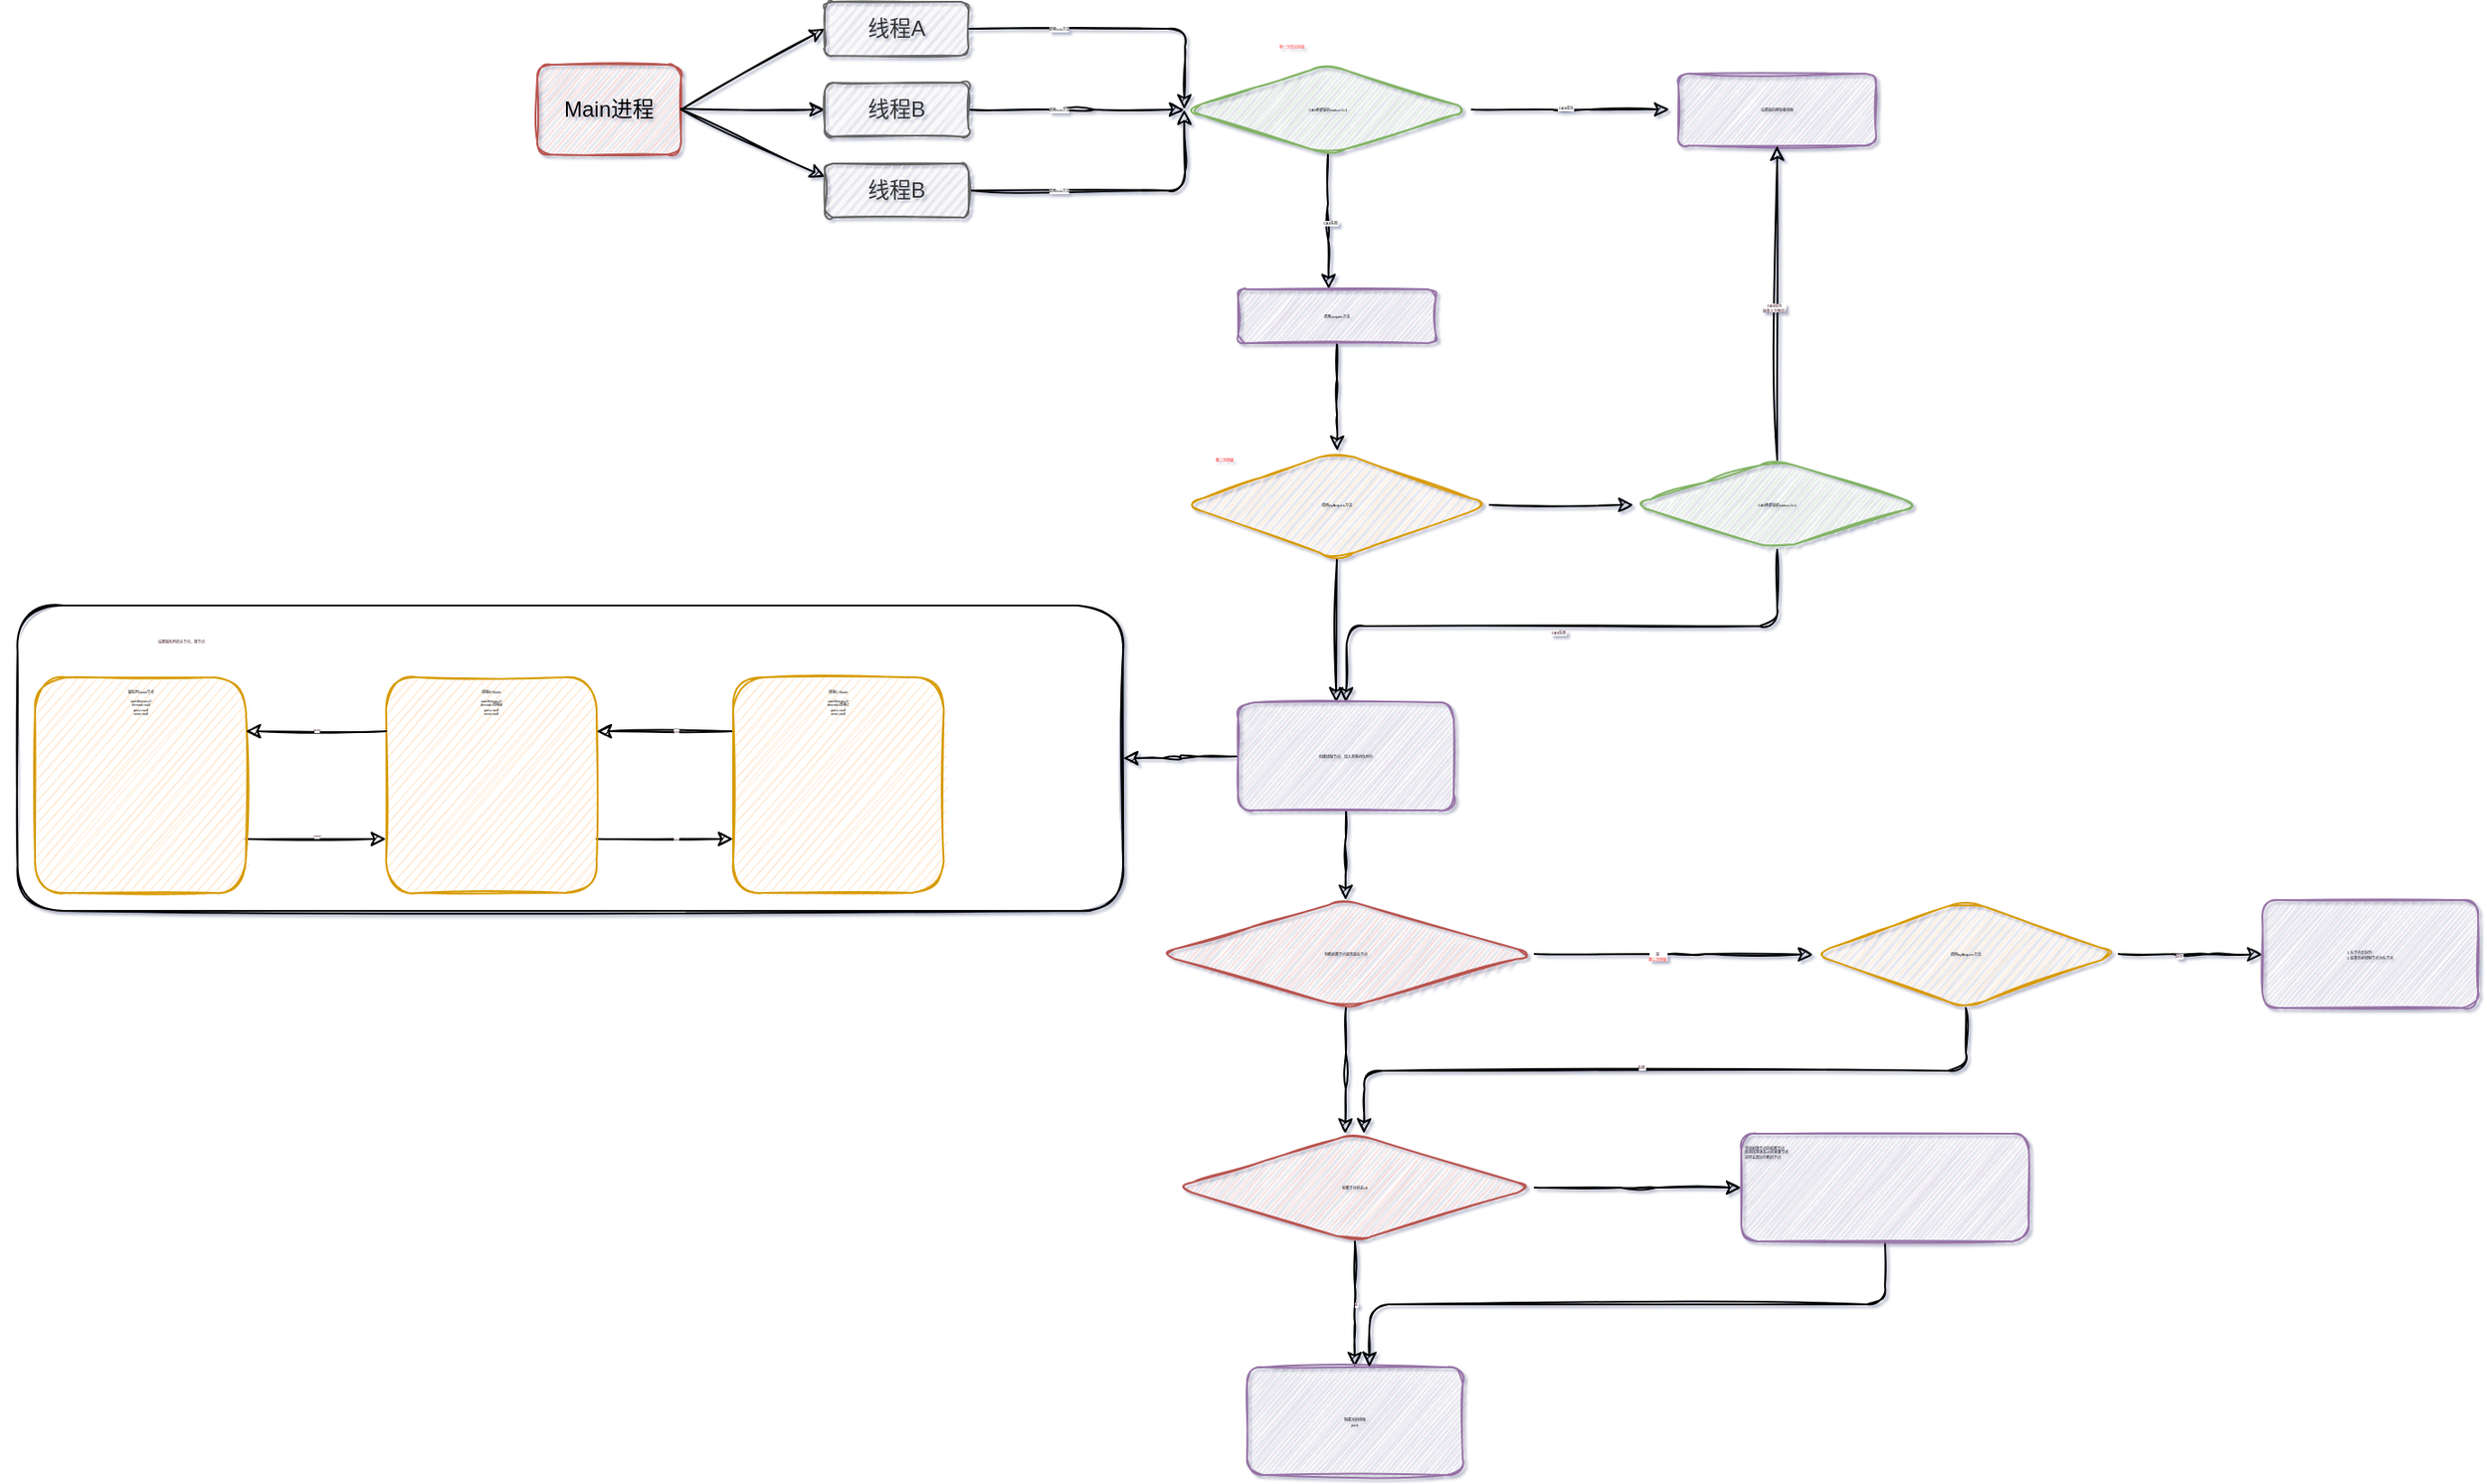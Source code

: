 <mxfile version="17.1.5" type="device"><diagram id="RERYdWSrydjM7Xz_bRy-" name="Page-1"><mxGraphModel dx="1661" dy="691" grid="0" gridSize="10" guides="1" tooltips="1" connect="1" arrows="1" fold="1" page="0" pageScale="1" pageWidth="690" pageHeight="980" background="#ffffff" math="0" shadow="1"><root><mxCell id="0"/><mxCell id="1" parent="0"/><mxCell id="mI43JhcppY5amAcJXCWa-1" value="Main进程" style="rounded=1;whiteSpace=wrap;html=1;sketch=1;fillColor=#f8cecc;strokeColor=#b85450;" vertex="1" parent="1"><mxGeometry x="10" y="205" width="80" height="50" as="geometry"/></mxCell><mxCell id="mI43JhcppY5amAcJXCWa-2" value="" style="endArrow=classic;html=1;rounded=1;entryX=0;entryY=0.5;entryDx=0;entryDy=0;sketch=1;" edge="1" parent="1" target="mI43JhcppY5amAcJXCWa-7"><mxGeometry width="50" height="50" relative="1" as="geometry"><mxPoint x="90" y="230" as="sourcePoint"/><mxPoint x="170" y="200" as="targetPoint"/></mxGeometry></mxCell><mxCell id="mI43JhcppY5amAcJXCWa-3" value="" style="endArrow=classic;html=1;rounded=1;sketch=1;" edge="1" parent="1"><mxGeometry width="50" height="50" relative="1" as="geometry"><mxPoint x="90" y="229.52" as="sourcePoint"/><mxPoint x="170" y="230" as="targetPoint"/></mxGeometry></mxCell><mxCell id="mI43JhcppY5amAcJXCWa-6" value="" style="endArrow=classic;html=1;rounded=1;entryX=0;entryY=0.25;entryDx=0;entryDy=0;sketch=1;" edge="1" parent="1" target="mI43JhcppY5amAcJXCWa-11"><mxGeometry width="50" height="50" relative="1" as="geometry"><mxPoint x="90" y="230" as="sourcePoint"/><mxPoint x="170" y="260" as="targetPoint"/></mxGeometry></mxCell><mxCell id="mI43JhcppY5amAcJXCWa-19" style="edgeStyle=orthogonalEdgeStyle;rounded=1;orthogonalLoop=1;jettySize=auto;html=1;exitX=1;exitY=0.5;exitDx=0;exitDy=0;entryX=0;entryY=0.5;entryDx=0;entryDy=0;fontSize=2;fontColor=default;sketch=1;" edge="1" parent="1" source="mI43JhcppY5amAcJXCWa-7"><mxGeometry relative="1" as="geometry"><mxPoint x="370" y="230" as="targetPoint"/></mxGeometry></mxCell><mxCell id="mI43JhcppY5amAcJXCWa-26" value="&lt;font color=&quot;#000000&quot;&gt;调用lock方法&lt;/font&gt;" style="edgeLabel;html=1;align=center;verticalAlign=middle;resizable=0;points=[];fontSize=2;fontColor=#FF3333;sketch=1;rounded=1;" vertex="1" connectable="0" parent="mI43JhcppY5amAcJXCWa-19"><mxGeometry x="-0.394" relative="1" as="geometry"><mxPoint as="offset"/></mxGeometry></mxCell><mxCell id="mI43JhcppY5amAcJXCWa-7" value="线程A" style="rounded=1;whiteSpace=wrap;html=1;sketch=1;fillColor=#f5f5f5;fontColor=#333333;strokeColor=#666666;" vertex="1" parent="1"><mxGeometry x="170" y="170" width="80" height="30" as="geometry"/></mxCell><mxCell id="mI43JhcppY5amAcJXCWa-9" style="edgeStyle=orthogonalEdgeStyle;rounded=1;orthogonalLoop=1;jettySize=auto;html=1;exitX=0.5;exitY=1;exitDx=0;exitDy=0;sketch=1;" edge="1" parent="1" source="mI43JhcppY5amAcJXCWa-7" target="mI43JhcppY5amAcJXCWa-7"><mxGeometry relative="1" as="geometry"/></mxCell><mxCell id="mI43JhcppY5amAcJXCWa-14" style="edgeStyle=orthogonalEdgeStyle;rounded=1;orthogonalLoop=1;jettySize=auto;html=1;exitX=1;exitY=0.5;exitDx=0;exitDy=0;entryX=0;entryY=0.5;entryDx=0;entryDy=0;sketch=1;" edge="1" parent="1" source="mI43JhcppY5amAcJXCWa-10"><mxGeometry relative="1" as="geometry"><mxPoint x="370" y="230" as="targetPoint"/></mxGeometry></mxCell><mxCell id="mI43JhcppY5amAcJXCWa-10" value="线程B" style="rounded=1;whiteSpace=wrap;html=1;sketch=1;fillColor=#f5f5f5;fontColor=#333333;strokeColor=#666666;" vertex="1" parent="1"><mxGeometry x="170" y="215" width="80" height="30" as="geometry"/></mxCell><mxCell id="mI43JhcppY5amAcJXCWa-18" style="edgeStyle=orthogonalEdgeStyle;rounded=1;orthogonalLoop=1;jettySize=auto;html=1;exitX=1;exitY=0.5;exitDx=0;exitDy=0;entryX=0;entryY=0.5;entryDx=0;entryDy=0;fontSize=2;fontColor=default;sketch=1;" edge="1" parent="1" source="mI43JhcppY5amAcJXCWa-11"><mxGeometry relative="1" as="geometry"><mxPoint x="370" y="230" as="targetPoint"/></mxGeometry></mxCell><mxCell id="mI43JhcppY5amAcJXCWa-11" value="线程B" style="rounded=1;whiteSpace=wrap;html=1;sketch=1;fillColor=#f5f5f5;fontColor=#333333;strokeColor=#666666;" vertex="1" parent="1"><mxGeometry x="170" y="260" width="80" height="30" as="geometry"/></mxCell><mxCell id="mI43JhcppY5amAcJXCWa-21" style="edgeStyle=orthogonalEdgeStyle;rounded=1;orthogonalLoop=1;jettySize=auto;html=1;exitX=1;exitY=0.5;exitDx=0;exitDy=0;fontSize=2;fontColor=default;sketch=1;" edge="1" parent="1" source="mI43JhcppY5amAcJXCWa-20"><mxGeometry relative="1" as="geometry"><mxPoint x="640" y="229.857" as="targetPoint"/></mxGeometry></mxCell><mxCell id="mI43JhcppY5amAcJXCWa-22" value="CAS成功" style="edgeLabel;html=1;align=center;verticalAlign=middle;resizable=0;points=[];fontSize=2;fontColor=default;sketch=1;rounded=1;" vertex="1" connectable="0" parent="mI43JhcppY5amAcJXCWa-21"><mxGeometry x="-0.059" y="1" relative="1" as="geometry"><mxPoint as="offset"/></mxGeometry></mxCell><mxCell id="mI43JhcppY5amAcJXCWa-23" value="CAS失败" style="edgeStyle=orthogonalEdgeStyle;rounded=1;orthogonalLoop=1;jettySize=auto;html=1;exitX=0.5;exitY=1;exitDx=0;exitDy=0;fontSize=2;fontColor=default;sketch=1;" edge="1" parent="1" source="mI43JhcppY5amAcJXCWa-20"><mxGeometry relative="1" as="geometry"><mxPoint x="450.429" y="330" as="targetPoint"/></mxGeometry></mxCell><mxCell id="mI43JhcppY5amAcJXCWa-20" value="CAS更新锁的status 0=1" style="rhombus;whiteSpace=wrap;html=1;fontSize=2;sketch=1;rounded=1;fillColor=#d5e8d4;strokeColor=#82b366;" vertex="1" parent="1"><mxGeometry x="370" y="205" width="160" height="50" as="geometry"/></mxCell><mxCell id="mI43JhcppY5amAcJXCWa-24" value="设置锁的拥有者线程" style="rounded=1;whiteSpace=wrap;html=1;fontSize=2;sketch=1;fillColor=#e1d5e7;strokeColor=#9673a6;" vertex="1" parent="1"><mxGeometry x="645" y="210" width="110" height="40" as="geometry"/></mxCell><mxCell id="mI43JhcppY5amAcJXCWa-25" value="第一次尝试抢锁" style="text;html=1;strokeColor=none;fillColor=none;align=center;verticalAlign=middle;whiteSpace=wrap;rounded=1;fontSize=2;fontColor=#FF3333;sketch=1;" vertex="1" parent="1"><mxGeometry x="380" y="180" width="100" height="30" as="geometry"/></mxCell><mxCell id="mI43JhcppY5amAcJXCWa-32" value="&lt;font color=&quot;#000000&quot;&gt;调用lock方法&lt;/font&gt;" style="edgeLabel;html=1;align=center;verticalAlign=middle;resizable=0;points=[];fontSize=2;fontColor=#FF3333;sketch=1;rounded=1;" vertex="1" connectable="0" parent="1"><mxGeometry x="300.004" y="230" as="geometry"/></mxCell><mxCell id="mI43JhcppY5amAcJXCWa-33" value="&lt;font color=&quot;#000000&quot;&gt;调用lock方法&lt;/font&gt;" style="edgeLabel;html=1;align=center;verticalAlign=middle;resizable=0;points=[];fontSize=2;fontColor=#FF3333;sketch=1;rounded=1;" vertex="1" connectable="0" parent="1"><mxGeometry x="300.004" y="275" as="geometry"/></mxCell><mxCell id="mI43JhcppY5amAcJXCWa-36" style="edgeStyle=orthogonalEdgeStyle;rounded=1;orthogonalLoop=1;jettySize=auto;html=1;exitX=0.5;exitY=1;exitDx=0;exitDy=0;fontSize=2;fontColor=#33001A;sketch=1;" edge="1" parent="1" source="mI43JhcppY5amAcJXCWa-35"><mxGeometry relative="1" as="geometry"><mxPoint x="455.19" y="420" as="targetPoint"/></mxGeometry></mxCell><mxCell id="mI43JhcppY5amAcJXCWa-35" value="调用acquire方法" style="rounded=1;whiteSpace=wrap;html=1;fontSize=2;sketch=1;fillColor=#e1d5e7;strokeColor=#9673a6;" vertex="1" parent="1"><mxGeometry x="400" y="330" width="110" height="30" as="geometry"/></mxCell><mxCell id="mI43JhcppY5amAcJXCWa-44" style="edgeStyle=orthogonalEdgeStyle;rounded=1;orthogonalLoop=1;jettySize=auto;html=1;exitX=1;exitY=0.5;exitDx=0;exitDy=0;entryX=0;entryY=0.5;entryDx=0;entryDy=0;fontSize=2;fontColor=#33001A;sketch=1;" edge="1" parent="1" source="mI43JhcppY5amAcJXCWa-38" target="mI43JhcppY5amAcJXCWa-43"><mxGeometry relative="1" as="geometry"/></mxCell><mxCell id="mI43JhcppY5amAcJXCWa-47" style="edgeStyle=orthogonalEdgeStyle;rounded=1;orthogonalLoop=1;jettySize=auto;html=1;exitX=0.5;exitY=1;exitDx=0;exitDy=0;fontSize=2;fontColor=#33001A;sketch=1;" edge="1" parent="1" source="mI43JhcppY5amAcJXCWa-38"><mxGeometry relative="1" as="geometry"><mxPoint x="454.526" y="560" as="targetPoint"/></mxGeometry></mxCell><mxCell id="mI43JhcppY5amAcJXCWa-38" value="调用tryAcquire方法" style="rhombus;whiteSpace=wrap;html=1;fontSize=2;sketch=1;rounded=1;fillColor=#ffe6cc;strokeColor=#d79b00;" vertex="1" parent="1"><mxGeometry x="370" y="420" width="170" height="60" as="geometry"/></mxCell><mxCell id="mI43JhcppY5amAcJXCWa-45" style="edgeStyle=orthogonalEdgeStyle;rounded=1;orthogonalLoop=1;jettySize=auto;html=1;exitX=0.5;exitY=0;exitDx=0;exitDy=0;entryX=0.5;entryY=1;entryDx=0;entryDy=0;fontSize=2;fontColor=#33001A;sketch=1;" edge="1" parent="1" source="mI43JhcppY5amAcJXCWa-43" target="mI43JhcppY5amAcJXCWa-24"><mxGeometry relative="1" as="geometry"/></mxCell><mxCell id="mI43JhcppY5amAcJXCWa-46" value="CAS成功&lt;br&gt;锁重入次数加1" style="edgeLabel;html=1;align=center;verticalAlign=middle;resizable=0;points=[];fontSize=2;fontColor=#33001A;sketch=1;rounded=1;" vertex="1" connectable="0" parent="mI43JhcppY5amAcJXCWa-45"><mxGeometry x="-0.021" y="2" relative="1" as="geometry"><mxPoint as="offset"/></mxGeometry></mxCell><mxCell id="mI43JhcppY5amAcJXCWa-48" style="edgeStyle=orthogonalEdgeStyle;rounded=1;orthogonalLoop=1;jettySize=auto;html=1;exitX=0.5;exitY=1;exitDx=0;exitDy=0;fontSize=2;fontColor=#33001A;sketch=1;" edge="1" parent="1" source="mI43JhcppY5amAcJXCWa-43"><mxGeometry relative="1" as="geometry"><mxPoint x="460.0" y="560" as="targetPoint"/></mxGeometry></mxCell><mxCell id="mI43JhcppY5amAcJXCWa-50" value="CAS失败" style="edgeLabel;html=1;align=center;verticalAlign=middle;resizable=0;points=[];fontSize=2;fontColor=#33001A;sketch=1;rounded=1;" vertex="1" connectable="0" parent="mI43JhcppY5amAcJXCWa-48"><mxGeometry x="0.018" y="3" relative="1" as="geometry"><mxPoint as="offset"/></mxGeometry></mxCell><mxCell id="mI43JhcppY5amAcJXCWa-43" value="CAS更新锁的status 0=1" style="rhombus;whiteSpace=wrap;html=1;fontSize=2;sketch=1;rounded=1;fillColor=#d5e8d4;strokeColor=#82b366;" vertex="1" parent="1"><mxGeometry x="620" y="425" width="160" height="50" as="geometry"/></mxCell><mxCell id="mI43JhcppY5amAcJXCWa-64" style="edgeStyle=orthogonalEdgeStyle;rounded=1;orthogonalLoop=1;jettySize=auto;html=1;exitX=0.5;exitY=1;exitDx=0;exitDy=0;fontSize=2;fontColor=#33001A;sketch=1;" edge="1" parent="1" source="mI43JhcppY5amAcJXCWa-63"><mxGeometry relative="1" as="geometry"><mxPoint x="459.789" y="670" as="targetPoint"/></mxGeometry></mxCell><mxCell id="mI43JhcppY5amAcJXCWa-115" style="edgeStyle=orthogonalEdgeStyle;rounded=1;sketch=1;orthogonalLoop=1;jettySize=auto;html=1;exitX=0;exitY=0.5;exitDx=0;exitDy=0;entryX=1;entryY=0.5;entryDx=0;entryDy=0;fontSize=2;fontColor=#FF0000;" edge="1" parent="1" source="mI43JhcppY5amAcJXCWa-63" target="mI43JhcppY5amAcJXCWa-53"><mxGeometry relative="1" as="geometry"/></mxCell><mxCell id="mI43JhcppY5amAcJXCWa-63" value="创建线程节点，加入到等待队列中" style="rounded=1;whiteSpace=wrap;html=1;fontSize=2;sketch=1;fillColor=#e1d5e7;strokeColor=#9673a6;" vertex="1" parent="1"><mxGeometry x="400" y="560" width="120" height="60" as="geometry"/></mxCell><mxCell id="mI43JhcppY5amAcJXCWa-74" style="edgeStyle=orthogonalEdgeStyle;rounded=1;orthogonalLoop=1;jettySize=auto;html=1;exitX=1;exitY=0.5;exitDx=0;exitDy=0;fontSize=2;fontColor=#33001A;sketch=1;" edge="1" parent="1" source="mI43JhcppY5amAcJXCWa-66"><mxGeometry relative="1" as="geometry"><mxPoint x="720" y="700.263" as="targetPoint"/><Array as="points"><mxPoint x="650" y="700"/><mxPoint x="650" y="700"/></Array></mxGeometry></mxCell><mxCell id="mI43JhcppY5amAcJXCWa-78" value="是&lt;br&gt;&lt;font color=&quot;#ff0000&quot;&gt;第三次抢锁&lt;/font&gt;" style="edgeLabel;html=1;align=center;verticalAlign=middle;resizable=0;points=[];fontSize=2;fontColor=#33001A;sketch=1;rounded=1;" vertex="1" connectable="0" parent="mI43JhcppY5amAcJXCWa-74"><mxGeometry x="-0.123" y="-1" relative="1" as="geometry"><mxPoint as="offset"/></mxGeometry></mxCell><mxCell id="mI43JhcppY5amAcJXCWa-83" style="edgeStyle=orthogonalEdgeStyle;rounded=1;orthogonalLoop=1;jettySize=auto;html=1;exitX=0.5;exitY=1;exitDx=0;exitDy=0;fontSize=2;fontColor=#33001A;sketch=1;" edge="1" parent="1" source="mI43JhcppY5amAcJXCWa-66"><mxGeometry relative="1" as="geometry"><mxPoint x="459.609" y="800" as="targetPoint"/></mxGeometry></mxCell><mxCell id="mI43JhcppY5amAcJXCWa-66" value="判断前置节点是否是头节点&lt;br&gt;" style="rhombus;whiteSpace=wrap;html=1;fontSize=2;sketch=1;rounded=1;fillColor=#f8cecc;strokeColor=#b85450;" vertex="1" parent="1"><mxGeometry x="355" y="670" width="210" height="60" as="geometry"/></mxCell><mxCell id="mI43JhcppY5amAcJXCWa-71" style="edgeStyle=orthogonalEdgeStyle;rounded=1;orthogonalLoop=1;jettySize=auto;html=1;exitX=0.5;exitY=1;exitDx=0;exitDy=0;fontSize=2;fontColor=#33001A;sketch=1;" edge="1" parent="1" source="mI43JhcppY5amAcJXCWa-38" target="mI43JhcppY5amAcJXCWa-38"><mxGeometry relative="1" as="geometry"/></mxCell><mxCell id="mI43JhcppY5amAcJXCWa-72" value="第二次抢锁" style="text;html=1;strokeColor=none;fillColor=none;align=center;verticalAlign=middle;whiteSpace=wrap;rounded=1;fontSize=2;fontColor=#FF0000;sketch=1;" vertex="1" parent="1"><mxGeometry x="355" y="410" width="75" height="30" as="geometry"/></mxCell><mxCell id="mI43JhcppY5amAcJXCWa-80" style="edgeStyle=orthogonalEdgeStyle;rounded=1;orthogonalLoop=1;jettySize=auto;html=1;exitX=1;exitY=0.5;exitDx=0;exitDy=0;fontSize=2;fontColor=#33001A;sketch=1;" edge="1" parent="1" source="mI43JhcppY5amAcJXCWa-75"><mxGeometry relative="1" as="geometry"><mxPoint x="970" y="700.263" as="targetPoint"/></mxGeometry></mxCell><mxCell id="mI43JhcppY5amAcJXCWa-82" value="成功" style="edgeLabel;html=1;align=center;verticalAlign=middle;resizable=0;points=[];fontSize=2;fontColor=#33001A;sketch=1;rounded=1;" vertex="1" connectable="0" parent="mI43JhcppY5amAcJXCWa-80"><mxGeometry x="-0.192" y="-1" relative="1" as="geometry"><mxPoint as="offset"/></mxGeometry></mxCell><mxCell id="mI43JhcppY5amAcJXCWa-84" style="edgeStyle=orthogonalEdgeStyle;rounded=1;orthogonalLoop=1;jettySize=auto;html=1;exitX=0.5;exitY=1;exitDx=0;exitDy=0;fontSize=2;fontColor=#33001A;sketch=1;" edge="1" parent="1" source="mI43JhcppY5amAcJXCWa-75"><mxGeometry relative="1" as="geometry"><mxPoint x="470" y="800" as="targetPoint"/></mxGeometry></mxCell><mxCell id="mI43JhcppY5amAcJXCWa-85" value="失败" style="edgeLabel;html=1;align=center;verticalAlign=middle;resizable=0;points=[];fontSize=2;fontColor=#33001A;sketch=1;rounded=1;" vertex="1" connectable="0" parent="mI43JhcppY5amAcJXCWa-84"><mxGeometry x="0.071" y="-2" relative="1" as="geometry"><mxPoint as="offset"/></mxGeometry></mxCell><mxCell id="mI43JhcppY5amAcJXCWa-75" value="调用tryAcquire方法" style="rhombus;whiteSpace=wrap;html=1;fontSize=2;sketch=1;rounded=1;fillColor=#ffe6cc;strokeColor=#d79b00;" vertex="1" parent="1"><mxGeometry x="720" y="670" width="170" height="60" as="geometry"/></mxCell><mxCell id="mI43JhcppY5amAcJXCWa-81" value="&lt;div style=&quot;text-align: left&quot;&gt;&lt;span&gt;1.头节点出队列&lt;/span&gt;&lt;/div&gt;&lt;div style=&quot;text-align: left&quot;&gt;&lt;span&gt;2.设置当前线程节点为头节点&lt;/span&gt;&lt;/div&gt;" style="rounded=1;whiteSpace=wrap;html=1;fontSize=2;sketch=1;fillColor=#e1d5e7;strokeColor=#9673a6;" vertex="1" parent="1"><mxGeometry x="970" y="670" width="120" height="60" as="geometry"/></mxCell><mxCell id="mI43JhcppY5amAcJXCWa-89" value="是" style="edgeStyle=orthogonalEdgeStyle;rounded=1;orthogonalLoop=1;jettySize=auto;html=1;exitX=0.5;exitY=1;exitDx=0;exitDy=0;fontSize=2;fontColor=#33001A;sketch=1;" edge="1" parent="1" source="mI43JhcppY5amAcJXCWa-87"><mxGeometry relative="1" as="geometry"><mxPoint x="464.826" y="930" as="targetPoint"/></mxGeometry></mxCell><mxCell id="mI43JhcppY5amAcJXCWa-94" style="edgeStyle=orthogonalEdgeStyle;rounded=1;orthogonalLoop=1;jettySize=auto;html=1;exitX=1;exitY=0.5;exitDx=0;exitDy=0;fontSize=2;fontColor=#33001A;sketch=1;" edge="1" parent="1" source="mI43JhcppY5amAcJXCWa-87"><mxGeometry relative="1" as="geometry"><mxPoint x="680" y="830" as="targetPoint"/></mxGeometry></mxCell><mxCell id="mI43JhcppY5amAcJXCWa-87" value="前置节点状态&amp;lt;0" style="rhombus;whiteSpace=wrap;html=1;fontSize=2;sketch=1;rounded=1;fillColor=#f8cecc;strokeColor=#b85450;" vertex="1" parent="1"><mxGeometry x="365" y="800" width="200" height="60" as="geometry"/></mxCell><mxCell id="mI43JhcppY5amAcJXCWa-90" value="阻塞当前线程&lt;br&gt;park" style="rounded=1;whiteSpace=wrap;html=1;fontSize=2;sketch=1;fillColor=#e1d5e7;strokeColor=#9673a6;" vertex="1" parent="1"><mxGeometry x="405" y="930" width="120" height="60" as="geometry"/></mxCell><mxCell id="mI43JhcppY5amAcJXCWa-96" style="edgeStyle=orthogonalEdgeStyle;rounded=1;orthogonalLoop=1;jettySize=auto;html=1;exitX=0.5;exitY=1;exitDx=0;exitDy=0;fontSize=2;fontColor=#33001A;sketch=1;" edge="1" parent="1" source="mI43JhcppY5amAcJXCWa-95"><mxGeometry relative="1" as="geometry"><mxPoint x="473" y="930" as="targetPoint"/></mxGeometry></mxCell><mxCell id="mI43JhcppY5amAcJXCWa-95" value="寻找前置节点的前置节点&lt;br&gt;直到找到状态&amp;lt;0的前置节点&lt;br&gt;这样会踢出中断的节点" style="rounded=1;whiteSpace=wrap;html=1;fontSize=2;align=left;verticalAlign=top;sketch=1;fillColor=#e1d5e7;strokeColor=#9673a6;" vertex="1" parent="1"><mxGeometry x="680" y="800" width="160" height="60" as="geometry"/></mxCell><mxCell id="mI43JhcppY5amAcJXCWa-112" value="" style="group" vertex="1" connectable="0" parent="1"><mxGeometry x="-289" y="508" width="625" height="170" as="geometry"/></mxCell><mxCell id="mI43JhcppY5amAcJXCWa-62" value="" style="group;sketch=1;rounded=1;" vertex="1" connectable="0" parent="mI43JhcppY5amAcJXCWa-112"><mxGeometry y="-2" width="625" height="170" as="geometry"/></mxCell><mxCell id="mI43JhcppY5amAcJXCWa-53" value="&lt;br&gt;&lt;br&gt;&lt;br&gt;&lt;br&gt;&lt;br&gt;&lt;br&gt;&lt;br&gt;&lt;div style=&quot;text-align: left&quot;&gt;&lt;span style=&quot;font-size: 2px&quot;&gt;&lt;br&gt;&lt;/span&gt;&lt;/div&gt;" style="whiteSpace=wrap;html=1;fontSize=2;fontColor=#33001A;sketch=1;rounded=1;" vertex="1" parent="mI43JhcppY5amAcJXCWa-62"><mxGeometry x="9.766" width="615.234" height="170" as="geometry"/></mxCell><mxCell id="mI43JhcppY5amAcJXCWa-109" style="edgeStyle=orthogonalEdgeStyle;rounded=1;sketch=1;orthogonalLoop=1;jettySize=auto;html=1;exitX=1;exitY=0.75;exitDx=0;exitDy=0;entryX=0;entryY=0.75;entryDx=0;entryDy=0;fontSize=2;fontColor=#FF0000;" edge="1" parent="mI43JhcppY5amAcJXCWa-62" source="mI43JhcppY5amAcJXCWa-52" target="mI43JhcppY5amAcJXCWa-107"><mxGeometry relative="1" as="geometry"/></mxCell><mxCell id="mI43JhcppY5amAcJXCWa-52" value="线程B Node&lt;br&gt;&lt;br&gt;waitStatus=0&lt;br&gt;thread=线程B&lt;br&gt;prev=null&lt;br&gt;next=null" style="rounded=1;whiteSpace=wrap;html=1;fontSize=2;fillColor=#ffe6cc;strokeColor=#d79b00;verticalAlign=top;sketch=1;" vertex="1" parent="mI43JhcppY5amAcJXCWa-62"><mxGeometry x="214.844" y="40" width="117.188" height="120" as="geometry"/></mxCell><mxCell id="mI43JhcppY5amAcJXCWa-55" value="设置锁队列的头节点，尾节点" style="text;html=1;strokeColor=none;fillColor=none;align=center;verticalAlign=middle;whiteSpace=wrap;rounded=1;fontSize=2;fontColor=#33001A;sketch=1;" vertex="1" parent="mI43JhcppY5amAcJXCWa-62"><mxGeometry x="13" y="5" width="175.781" height="30" as="geometry"/></mxCell><mxCell id="mI43JhcppY5amAcJXCWa-59" style="edgeStyle=orthogonalEdgeStyle;rounded=1;orthogonalLoop=1;jettySize=auto;html=1;exitX=1;exitY=0.75;exitDx=0;exitDy=0;entryX=0;entryY=0.75;entryDx=0;entryDy=0;fontSize=2;fontColor=#33001A;sketch=1;" edge="1" parent="mI43JhcppY5amAcJXCWa-62" source="mI43JhcppY5amAcJXCWa-56" target="mI43JhcppY5amAcJXCWa-52"><mxGeometry relative="1" as="geometry"/></mxCell><mxCell id="mI43JhcppY5amAcJXCWa-61" value="next" style="edgeLabel;html=1;align=center;verticalAlign=middle;resizable=0;points=[];fontSize=2;fontColor=#33001A;sketch=1;rounded=1;" vertex="1" connectable="0" parent="mI43JhcppY5amAcJXCWa-59"><mxGeometry x="-0.123" y="2" relative="1" as="geometry"><mxPoint x="5" as="offset"/></mxGeometry></mxCell><mxCell id="mI43JhcppY5amAcJXCWa-56" value="锁队列head节点&lt;br&gt;&lt;br&gt;waitStatus=0&lt;br&gt;thread=null&lt;br&gt;prev=null&lt;br&gt;next=null" style="rounded=1;whiteSpace=wrap;html=1;fontSize=2;fillColor=#ffe6cc;strokeColor=#d79b00;verticalAlign=top;sketch=1;" vertex="1" parent="mI43JhcppY5amAcJXCWa-62"><mxGeometry x="19.531" y="40" width="117.188" height="120" as="geometry"/></mxCell><mxCell id="mI43JhcppY5amAcJXCWa-58" style="edgeStyle=orthogonalEdgeStyle;rounded=1;orthogonalLoop=1;jettySize=auto;html=1;exitX=0;exitY=0.25;exitDx=0;exitDy=0;entryX=1;entryY=0.25;entryDx=0;entryDy=0;fontSize=2;fontColor=#33001A;sketch=1;" edge="1" parent="mI43JhcppY5amAcJXCWa-62" source="mI43JhcppY5amAcJXCWa-52" target="mI43JhcppY5amAcJXCWa-56"><mxGeometry relative="1" as="geometry"/></mxCell><mxCell id="mI43JhcppY5amAcJXCWa-60" value="prev" style="edgeLabel;html=1;align=center;verticalAlign=middle;resizable=0;points=[];fontSize=2;fontColor=#33001A;sketch=1;rounded=1;" vertex="1" connectable="0" parent="mI43JhcppY5amAcJXCWa-58"><mxGeometry x="0.143" y="-1" relative="1" as="geometry"><mxPoint x="5" as="offset"/></mxGeometry></mxCell><mxCell id="mI43JhcppY5amAcJXCWa-108" style="edgeStyle=orthogonalEdgeStyle;rounded=1;sketch=1;orthogonalLoop=1;jettySize=auto;html=1;exitX=0;exitY=0.25;exitDx=0;exitDy=0;entryX=1;entryY=0.25;entryDx=0;entryDy=0;fontSize=2;fontColor=#FF0000;" edge="1" parent="mI43JhcppY5amAcJXCWa-62" source="mI43JhcppY5amAcJXCWa-107" target="mI43JhcppY5amAcJXCWa-52"><mxGeometry relative="1" as="geometry"/></mxCell><mxCell id="mI43JhcppY5amAcJXCWa-107" value="线程C Node&lt;br&gt;&lt;br&gt;waitStatus=0&lt;br&gt;thread=线程C&lt;br&gt;prev=null&lt;br&gt;next=null" style="rounded=1;whiteSpace=wrap;html=1;fontSize=2;fillColor=#ffe6cc;strokeColor=#d79b00;verticalAlign=top;sketch=1;" vertex="1" parent="mI43JhcppY5amAcJXCWa-62"><mxGeometry x="408.004" y="40" width="117.188" height="120" as="geometry"/></mxCell><mxCell id="mI43JhcppY5amAcJXCWa-110" value="prev" style="edgeLabel;html=1;align=center;verticalAlign=middle;resizable=0;points=[];fontSize=2;fontColor=#33001A;sketch=1;rounded=1;" vertex="1" connectable="0" parent="mI43JhcppY5amAcJXCWa-112"><mxGeometry x="189.844" y="76" as="geometry"><mxPoint x="186" y="-8" as="offset"/></mxGeometry></mxCell><mxCell id="mI43JhcppY5amAcJXCWa-111" value="next" style="edgeLabel;html=1;align=center;verticalAlign=middle;resizable=0;points=[];fontSize=2;fontColor=#33001A;sketch=1;rounded=1;" vertex="1" connectable="0" parent="mI43JhcppY5amAcJXCWa-112"><mxGeometry x="190.385" y="134" as="geometry"><mxPoint x="185" y="-6" as="offset"/></mxGeometry></mxCell></root></mxGraphModel></diagram></mxfile>